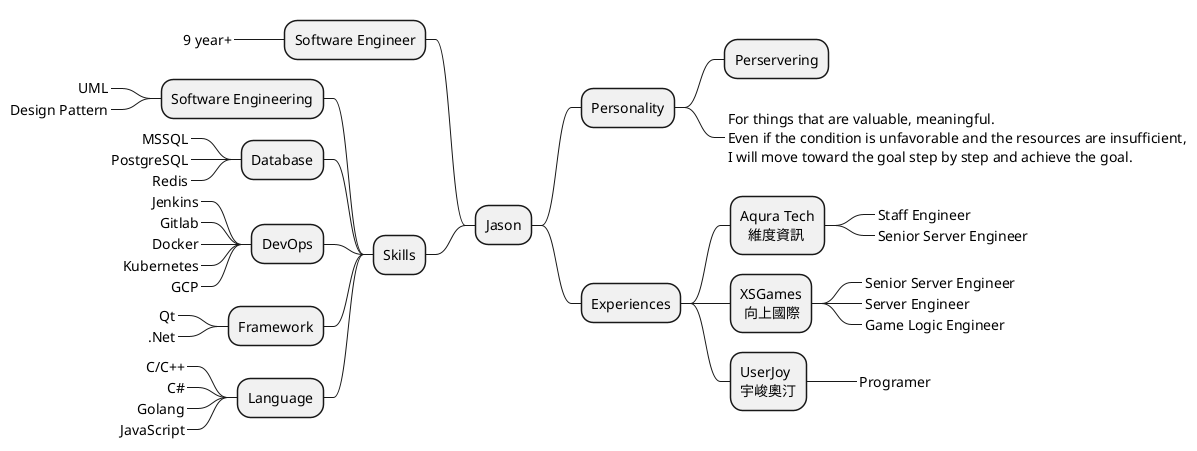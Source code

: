 @startmindmap

@startmindmap cv
+ Jason
++ Personality
+++ Perservering
***_:
For things that are valuable, meaningful.
Even if the condition is unfavorable and the resources are insufficient,
I will move toward the goal step by step and achieve the goal.
;

++ Experiences
+++ Aqura Tech\n  維度資訊
++++_ Staff Engineer
++++_ Senior Server Engineer
+++ XSGames\n 向上國際
++++_ Senior Server Engineer
++++_ Server Engineer
++++_ Game Logic Engineer
+++ UserJoy\n宇峻奧汀
++++_ Programer


-- Software Engineer
---_ 9 year+

-- Skills

--- Software Engineering
----_ UML
----_ Design Pattern

--- Database
----_ MSSQL
----_ PostgreSQL
----_ Redis

--- DevOps
----_ Jenkins
----_ Gitlab
----_ Docker
----_ Kubernetes
----_ GCP

--- Framework
----_ Qt
----_ .Net

--- Language
----_ C/C++
----_ C#
----_ Golang
----_ JavaScript

@endmindmap

@endmindmap
